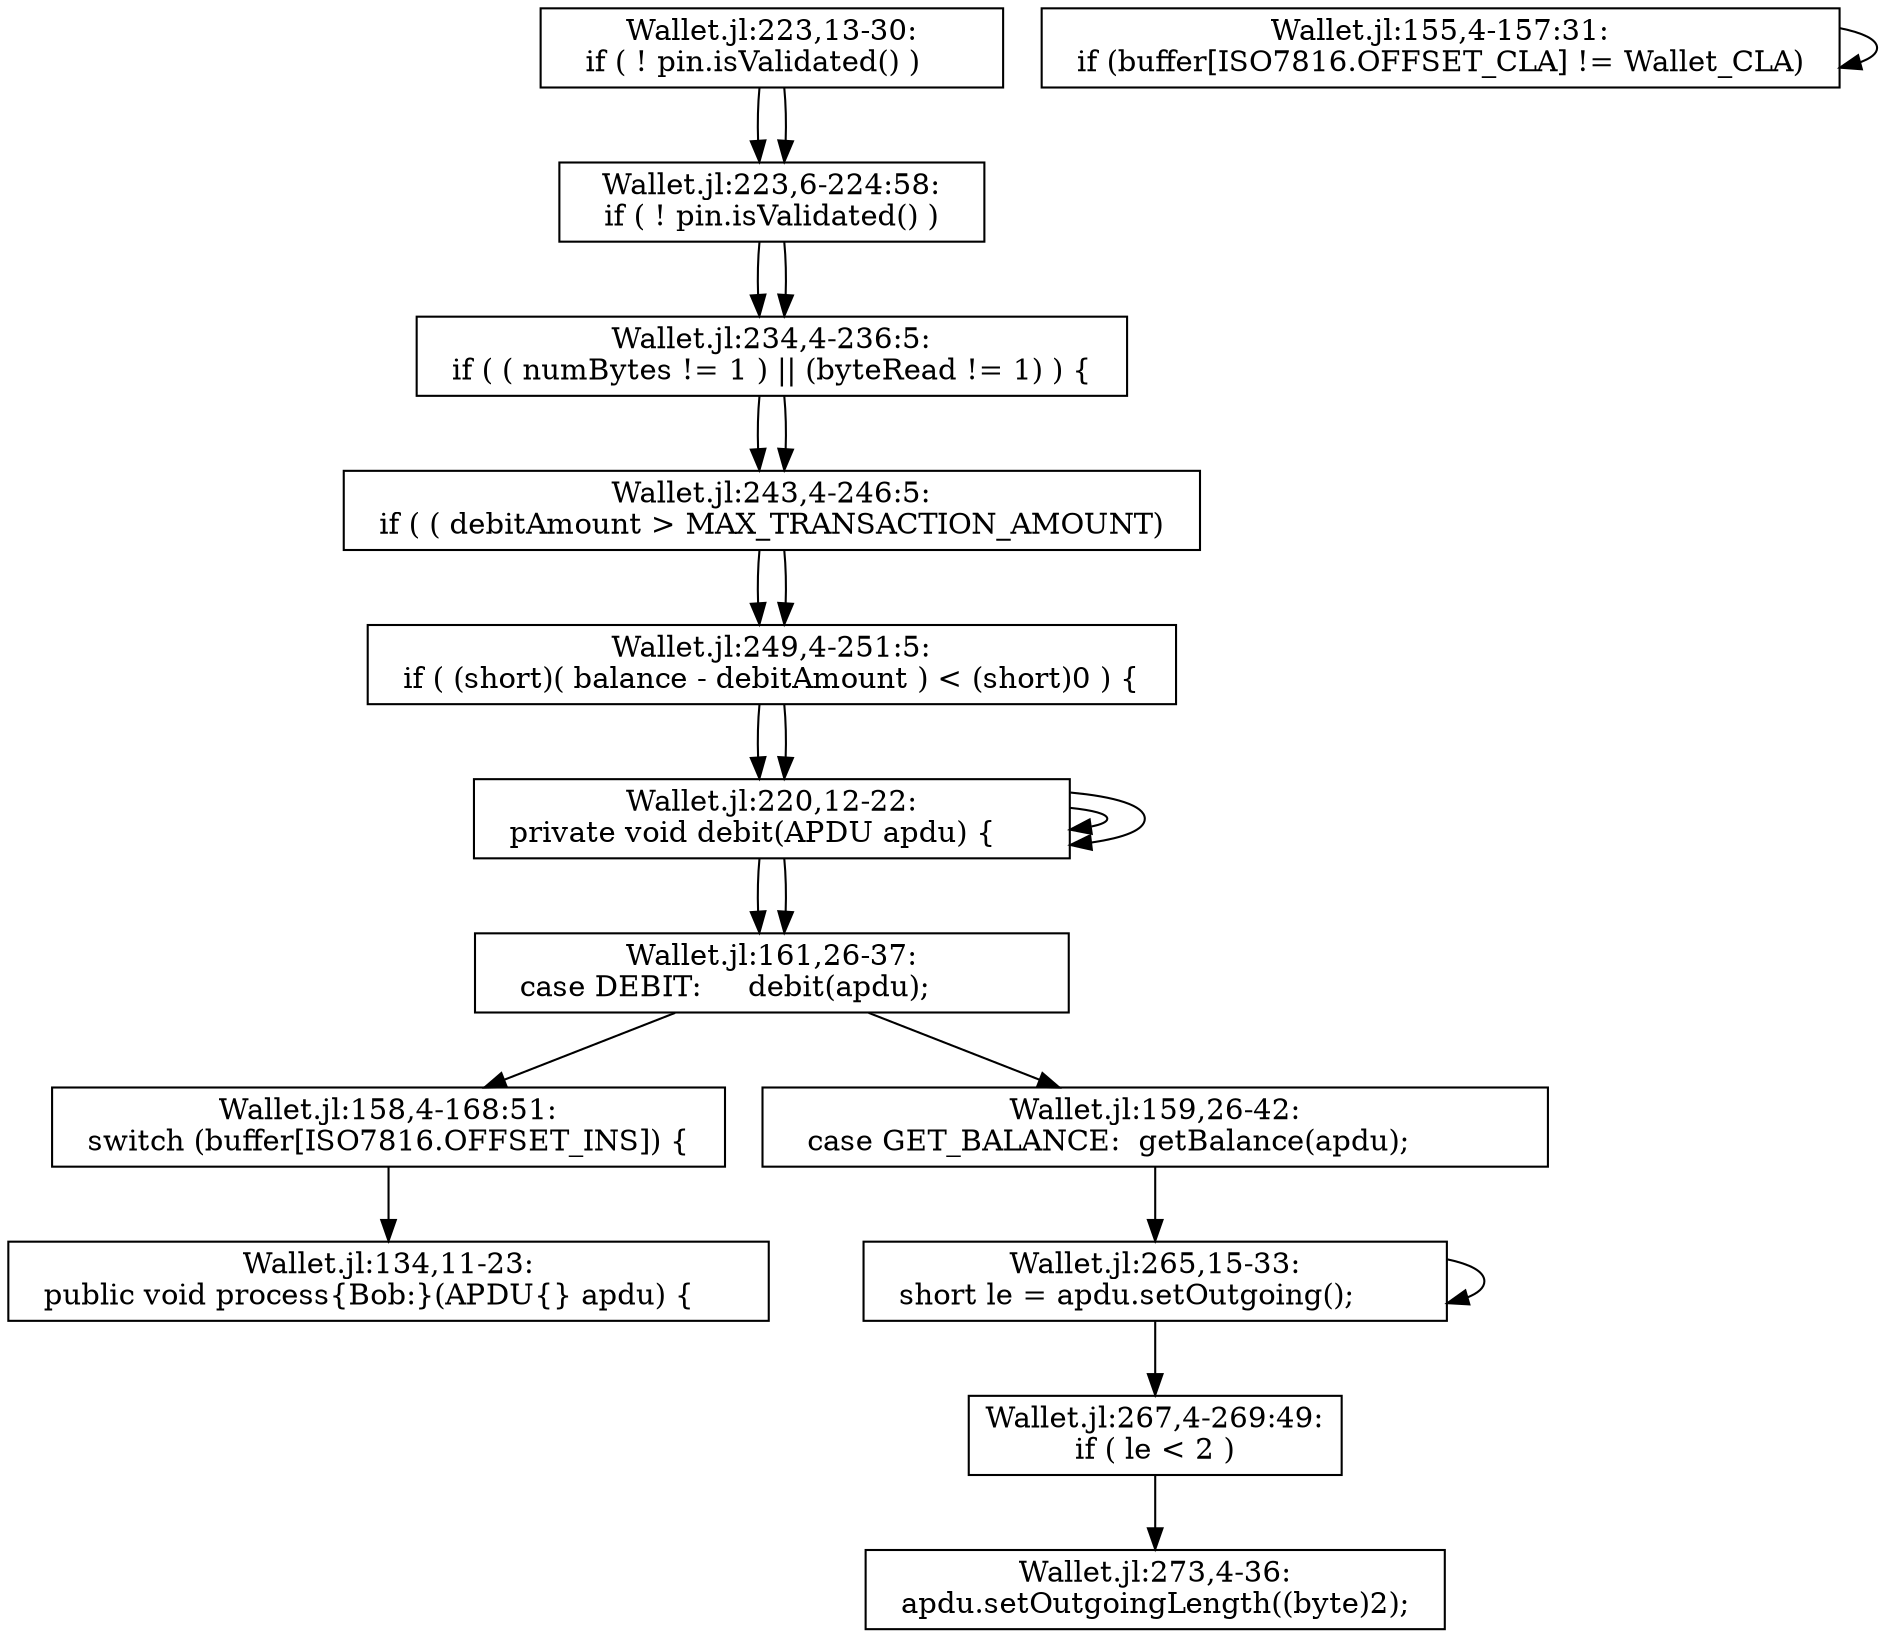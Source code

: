 digraph G {
	constraint0 [shape=rectangle,label="Wallet.jl:220,12-22:\n  private void debit(APDU apdu) \{      "];
	constraint1 [shape=rectangle,label="Wallet.jl:161,26-37:\n   case DEBIT:     debit(apdu);             "];
	constraint2 [shape=rectangle,label="Wallet.jl:234,4-236:5:\n  if ( ( numBytes != 1 ) || (byteRead != 1) ) \{  "];
	constraint3 [shape=rectangle,label="Wallet.jl:243,4-246:5:\n  if ( ( debitAmount > MAX_TRANSACTION_AMOUNT)  "];
	constraint4 [shape=rectangle,label="Wallet.jl:134,11-23:\n  public void process\{Bob:\}(APDU\{\} apdu) \{      "];
	constraint5 [shape=rectangle,label="Wallet.jl:249,4-251:5:\n  if ( (short)( balance - debitAmount ) < (short)0 ) \{  "];
	constraint6 [shape=rectangle,label="Wallet.jl:155,4-157:31:\n  if (buffer[ISO7816.OFFSET_CLA] != Wallet_CLA)  "];
	constraint7 [shape=rectangle,label="Wallet.jl:265,15-33:\n  short le = apdu.setOutgoing();        "];
	constraint8 [shape=rectangle,label="Wallet.jl:158,4-168:51:\n  switch (buffer[ISO7816.OFFSET_INS]) \{  "];
	constraint9 [shape=rectangle,label="Wallet.jl:159,26-42:\n   case GET_BALANCE:  getBalance(apdu);             "];
	constraint10 [shape=rectangle,label="Wallet.jl:223,6-224:58:\n   if ( ! pin.isValidated() )   "];
	constraint11 [shape=rectangle,label="Wallet.jl:223,13-30:\n   if ( ! pin.isValidated() )       "];
	constraint12 [shape=rectangle,label="Wallet.jl:267,4-269:49:\n  if ( le < 2 )  "];
	constraint13 [shape=rectangle,label="Wallet.jl:273,4-36:\n  apdu.setOutgoingLength((byte)2);  "];
	constraint0 -> constraint0
	constraint0 -> constraint0
	constraint1 -> constraint8
	constraint1 -> constraint9
	constraint2 -> constraint3
	constraint2 -> constraint3
	constraint3 -> constraint5
	constraint3 -> constraint5
	constraint5 -> constraint0
	constraint5 -> constraint0
	constraint6 -> constraint6
	constraint7 -> constraint7
	constraint8 -> constraint4
	constraint9 -> constraint7
	constraint7 -> constraint12
	constraint10 -> constraint2
	constraint10 -> constraint2
	constraint11 -> constraint10
	constraint11 -> constraint10
	constraint0 -> constraint1
	constraint0 -> constraint1
	constraint12 -> constraint13
}